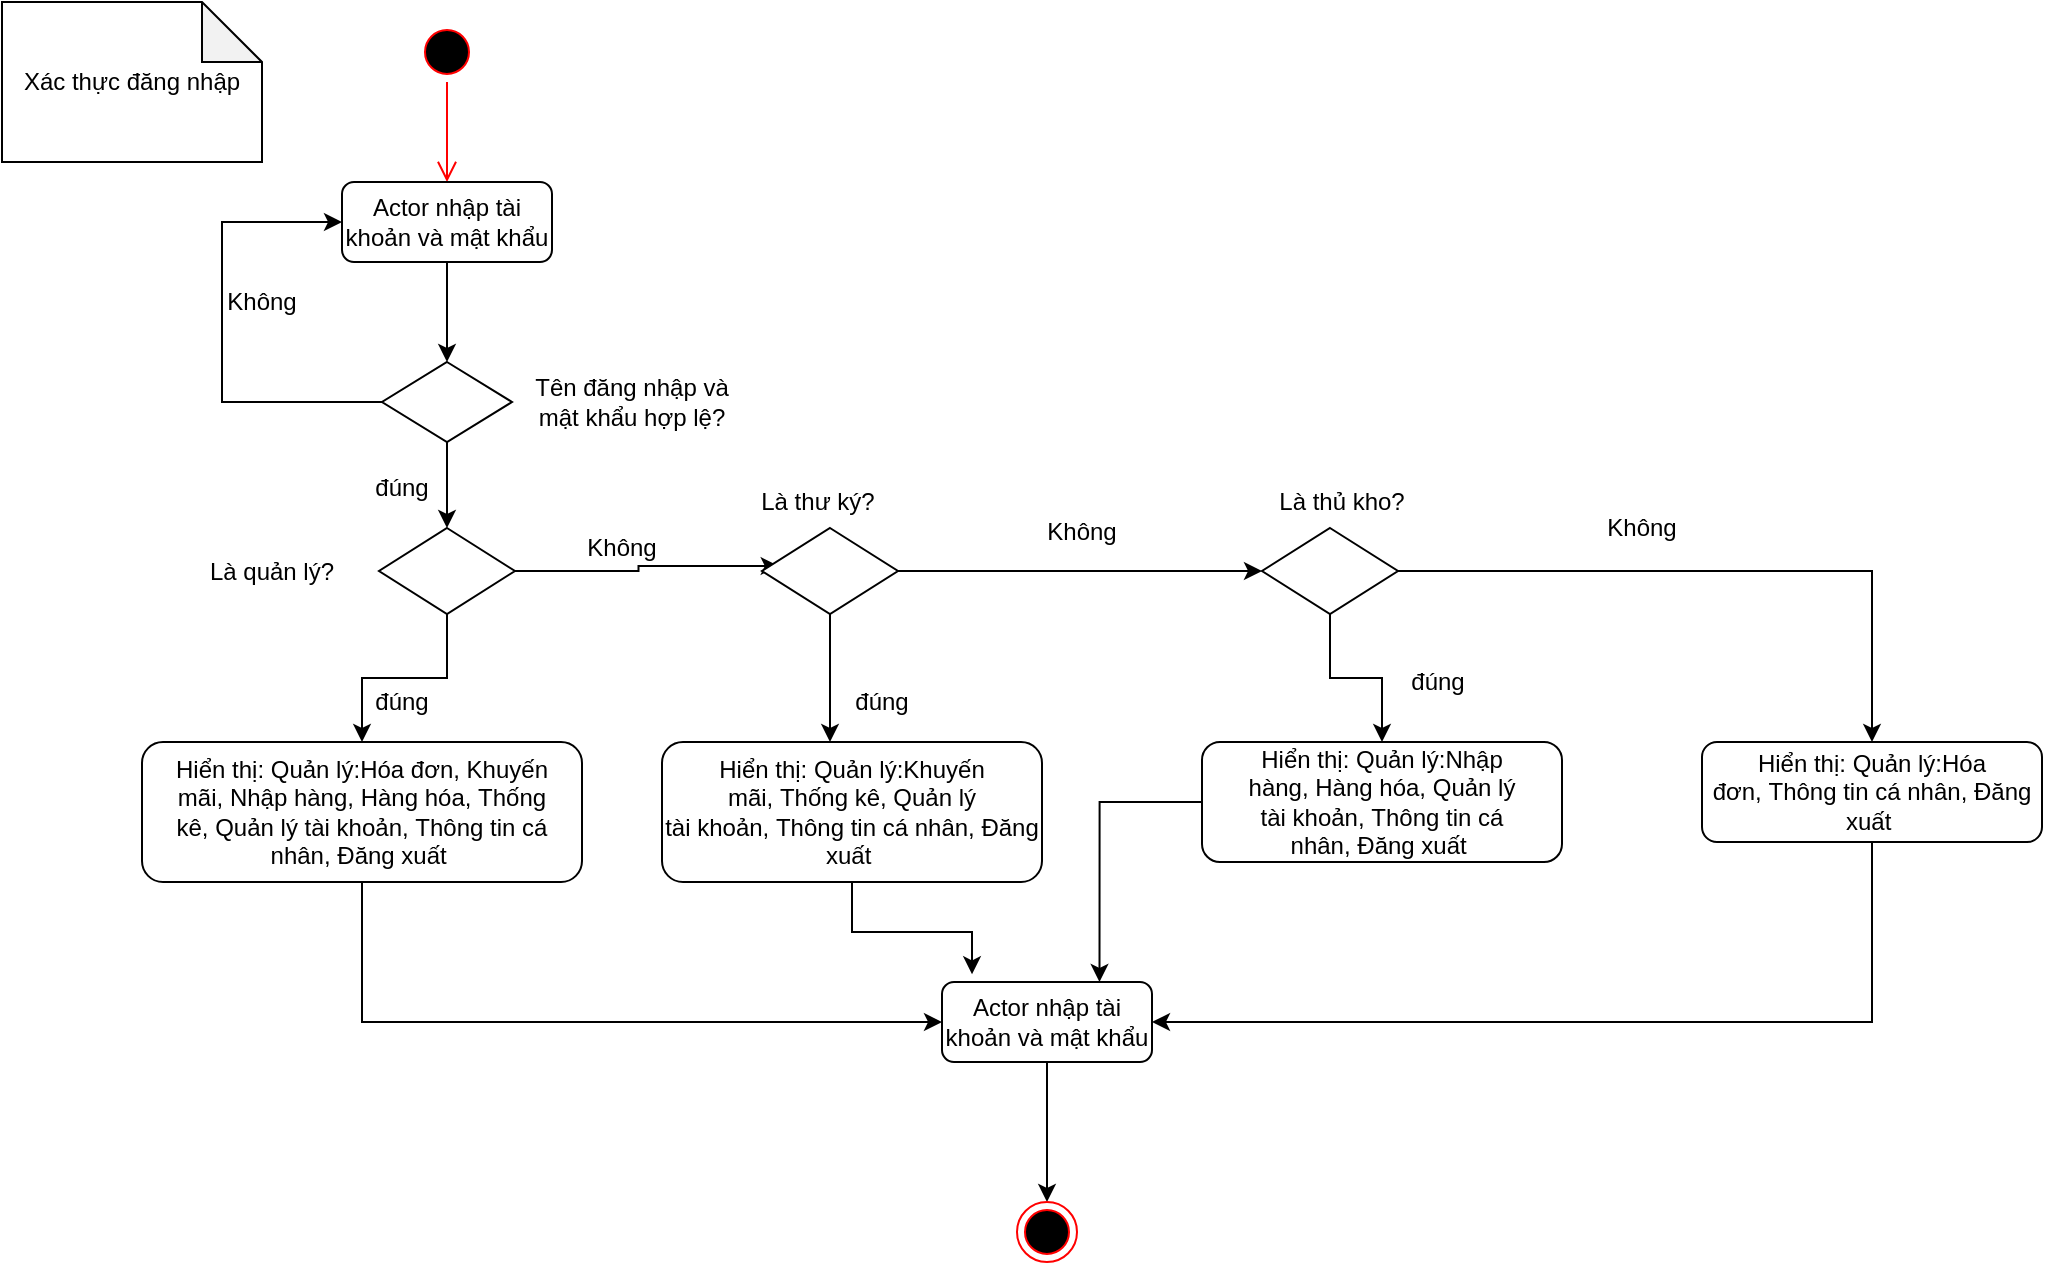 <mxfile version="13.9.9" type="device"><diagram name="Page-1" id="e7e014a7-5840-1c2e-5031-d8a46d1fe8dd"><mxGraphModel dx="868" dy="511" grid="1" gridSize="10" guides="1" tooltips="1" connect="1" arrows="1" fold="1" page="1" pageScale="1" pageWidth="1169" pageHeight="826" background="#ffffff" math="0" shadow="0"><root><mxCell id="0"/><mxCell id="1" parent="0"/><mxCell id="6" value="" style="edgeStyle=elbowEdgeStyle;elbow=horizontal;verticalAlign=bottom;endArrow=open;endSize=8;strokeColor=#FF0000;endFill=1;rounded=0" parent="1" source="5" target="oe2-ipfIPPVTRvUnXvWy-43" edge="1"><mxGeometry x="247.5" y="170" as="geometry"><mxPoint x="242.5" y="270" as="targetPoint"/></mxGeometry></mxCell><mxCell id="5" value="" style="ellipse;shape=startState;fillColor=#000000;strokeColor=#ff0000;" parent="1" vertex="1"><mxGeometry x="227.5" y="160" width="30" height="30" as="geometry"/></mxCell><mxCell id="oe2-ipfIPPVTRvUnXvWy-42" value="Xác thực đăng nhập" style="shape=note;whiteSpace=wrap;html=1;backgroundOutline=1;darkOpacity=0.05;rotation=0;" parent="1" vertex="1"><mxGeometry x="20" y="150" width="130" height="80" as="geometry"/></mxCell><mxCell id="oe2-ipfIPPVTRvUnXvWy-45" style="edgeStyle=orthogonalEdgeStyle;rounded=0;orthogonalLoop=1;jettySize=auto;html=1;entryX=0.5;entryY=0;entryDx=0;entryDy=0;" parent="1" source="oe2-ipfIPPVTRvUnXvWy-43" target="oe2-ipfIPPVTRvUnXvWy-44" edge="1"><mxGeometry relative="1" as="geometry"><Array as="points"><mxPoint x="243" y="310"/><mxPoint x="243" y="310"/></Array></mxGeometry></mxCell><mxCell id="oe2-ipfIPPVTRvUnXvWy-43" value="Actor nhập tài khoản và mật khẩu" style="rounded=1;whiteSpace=wrap;html=1;" parent="1" vertex="1"><mxGeometry x="190" y="240" width="105" height="40" as="geometry"/></mxCell><mxCell id="oe2-ipfIPPVTRvUnXvWy-55" style="edgeStyle=orthogonalEdgeStyle;rounded=0;orthogonalLoop=1;jettySize=auto;html=1;" parent="1" source="oe2-ipfIPPVTRvUnXvWy-44" target="oe2-ipfIPPVTRvUnXvWy-50" edge="1"><mxGeometry relative="1" as="geometry"/></mxCell><mxCell id="HQLdHoA25MK0iVLH24Sr-8" style="edgeStyle=orthogonalEdgeStyle;rounded=0;orthogonalLoop=1;jettySize=auto;html=1;entryX=0;entryY=0.5;entryDx=0;entryDy=0;" parent="1" source="oe2-ipfIPPVTRvUnXvWy-44" target="oe2-ipfIPPVTRvUnXvWy-43" edge="1"><mxGeometry relative="1" as="geometry"><Array as="points"><mxPoint x="130" y="350"/><mxPoint x="130" y="260"/></Array></mxGeometry></mxCell><mxCell id="oe2-ipfIPPVTRvUnXvWy-44" value="" style="rhombus;whiteSpace=wrap;html=1;" parent="1" vertex="1"><mxGeometry x="210" y="330" width="65" height="40" as="geometry"/></mxCell><mxCell id="oe2-ipfIPPVTRvUnXvWy-46" value="Tên đăng nhập và mật khẩu hợp lệ?" style="text;html=1;strokeColor=none;fillColor=none;align=center;verticalAlign=middle;whiteSpace=wrap;rounded=0;" parent="1" vertex="1"><mxGeometry x="275" y="340" width="120" height="20" as="geometry"/></mxCell><mxCell id="oe2-ipfIPPVTRvUnXvWy-49" value="Không" style="text;html=1;strokeColor=none;fillColor=none;align=center;verticalAlign=middle;whiteSpace=wrap;rounded=0;" parent="1" vertex="1"><mxGeometry x="130" y="290" width="40" height="20" as="geometry"/></mxCell><mxCell id="oe2-ipfIPPVTRvUnXvWy-66" style="edgeStyle=orthogonalEdgeStyle;rounded=0;orthogonalLoop=1;jettySize=auto;html=1;entryX=0.123;entryY=0.442;entryDx=0;entryDy=0;entryPerimeter=0;" parent="1" source="oe2-ipfIPPVTRvUnXvWy-50" target="oe2-ipfIPPVTRvUnXvWy-52" edge="1"><mxGeometry relative="1" as="geometry"/></mxCell><mxCell id="wLCCRyP6Crwt-nchs67R-8" style="edgeStyle=orthogonalEdgeStyle;rounded=0;orthogonalLoop=1;jettySize=auto;html=1;" parent="1" source="oe2-ipfIPPVTRvUnXvWy-50" target="oe2-ipfIPPVTRvUnXvWy-59" edge="1"><mxGeometry relative="1" as="geometry"/></mxCell><mxCell id="oe2-ipfIPPVTRvUnXvWy-50" value="" style="rhombus;whiteSpace=wrap;html=1;" parent="1" vertex="1"><mxGeometry x="208.5" y="413" width="68" height="43" as="geometry"/></mxCell><mxCell id="oe2-ipfIPPVTRvUnXvWy-69" style="edgeStyle=orthogonalEdgeStyle;rounded=0;orthogonalLoop=1;jettySize=auto;html=1;" parent="1" source="oe2-ipfIPPVTRvUnXvWy-51" target="oe2-ipfIPPVTRvUnXvWy-63" edge="1"><mxGeometry relative="1" as="geometry"/></mxCell><mxCell id="CJ6hXyIIBydXXPyBLLPP-18" style="edgeStyle=orthogonalEdgeStyle;rounded=0;orthogonalLoop=1;jettySize=auto;html=1;" edge="1" parent="1" source="oe2-ipfIPPVTRvUnXvWy-51" target="oe2-ipfIPPVTRvUnXvWy-62"><mxGeometry relative="1" as="geometry"/></mxCell><mxCell id="oe2-ipfIPPVTRvUnXvWy-51" value="" style="rhombus;whiteSpace=wrap;html=1;" parent="1" vertex="1"><mxGeometry x="650" y="413" width="68" height="43" as="geometry"/></mxCell><mxCell id="oe2-ipfIPPVTRvUnXvWy-83" style="edgeStyle=orthogonalEdgeStyle;rounded=0;orthogonalLoop=1;jettySize=auto;html=1;" parent="1" source="oe2-ipfIPPVTRvUnXvWy-52" target="oe2-ipfIPPVTRvUnXvWy-60" edge="1"><mxGeometry relative="1" as="geometry"><Array as="points"><mxPoint x="434" y="500"/><mxPoint x="434" y="500"/></Array></mxGeometry></mxCell><mxCell id="CJ6hXyIIBydXXPyBLLPP-17" style="edgeStyle=orthogonalEdgeStyle;rounded=0;orthogonalLoop=1;jettySize=auto;html=1;" edge="1" parent="1" source="oe2-ipfIPPVTRvUnXvWy-52" target="oe2-ipfIPPVTRvUnXvWy-51"><mxGeometry relative="1" as="geometry"/></mxCell><mxCell id="oe2-ipfIPPVTRvUnXvWy-52" value="" style="rhombus;whiteSpace=wrap;html=1;" parent="1" vertex="1"><mxGeometry x="400" y="413" width="68" height="43" as="geometry"/></mxCell><mxCell id="oe2-ipfIPPVTRvUnXvWy-56" value="Là quản lý?" style="text;html=1;strokeColor=none;fillColor=none;align=center;verticalAlign=middle;whiteSpace=wrap;rounded=0;" parent="1" vertex="1"><mxGeometry x="100" y="424.5" width="110" height="20" as="geometry"/></mxCell><mxCell id="oe2-ipfIPPVTRvUnXvWy-57" value="Là thư ký?" style="text;html=1;strokeColor=none;fillColor=none;align=center;verticalAlign=middle;whiteSpace=wrap;rounded=0;" parent="1" vertex="1"><mxGeometry x="388" y="390" width="80" height="20" as="geometry"/></mxCell><mxCell id="oe2-ipfIPPVTRvUnXvWy-58" value="Là thủ kho?" style="text;html=1;strokeColor=none;fillColor=none;align=center;verticalAlign=middle;whiteSpace=wrap;rounded=0;" parent="1" vertex="1"><mxGeometry x="640" y="390" width="100" height="20" as="geometry"/></mxCell><mxCell id="oe2-ipfIPPVTRvUnXvWy-71" style="edgeStyle=orthogonalEdgeStyle;rounded=0;orthogonalLoop=1;jettySize=auto;html=1;entryX=0;entryY=0.5;entryDx=0;entryDy=0;" parent="1" source="oe2-ipfIPPVTRvUnXvWy-59" target="oe2-ipfIPPVTRvUnXvWy-70" edge="1"><mxGeometry relative="1" as="geometry"><Array as="points"><mxPoint x="200" y="660"/></Array></mxGeometry></mxCell><mxCell id="oe2-ipfIPPVTRvUnXvWy-59" value="Hiển thị:&amp;nbsp;&lt;span&gt;Quản lý:&lt;/span&gt;&lt;span&gt;Hóa đơn,&amp;nbsp;&lt;/span&gt;&lt;span&gt;Khuyến mãi,&amp;nbsp;&lt;/span&gt;&lt;span&gt;Nhập hàng,&amp;nbsp;&lt;/span&gt;&lt;span&gt;Hàng hóa,&amp;nbsp;&lt;/span&gt;&lt;span&gt;Thống kê,&amp;nbsp;&lt;/span&gt;&lt;span lang=&quot;EN-US&quot;&gt;Quản lý tài&amp;nbsp;&lt;span lang=&quot;EN-US&quot;&gt;khoản,&lt;/span&gt;&lt;span lang=&quot;EN-US&quot;&gt;&lt;span lang=&quot;EN-US&quot;&gt;&amp;nbsp;&lt;/span&gt;&lt;span lang=&quot;EN-US&quot;&gt;Thông tin&amp;nbsp;&lt;span lang=&quot;EN-US&quot;&gt;cá nhân,&amp;nbsp;&lt;/span&gt;&lt;span&gt;Đăng xuất&amp;nbsp;&lt;/span&gt;&lt;br&gt;&lt;/span&gt;&lt;/span&gt;&lt;/span&gt;" style="rounded=1;whiteSpace=wrap;html=1;" parent="1" vertex="1"><mxGeometry x="90" y="520" width="220" height="70" as="geometry"/></mxCell><mxCell id="oe2-ipfIPPVTRvUnXvWy-72" style="edgeStyle=orthogonalEdgeStyle;rounded=0;orthogonalLoop=1;jettySize=auto;html=1;entryX=0.143;entryY=-0.096;entryDx=0;entryDy=0;entryPerimeter=0;" parent="1" source="oe2-ipfIPPVTRvUnXvWy-60" target="oe2-ipfIPPVTRvUnXvWy-70" edge="1"><mxGeometry relative="1" as="geometry"/></mxCell><mxCell id="oe2-ipfIPPVTRvUnXvWy-60" value="Hiển thị:&amp;nbsp;&lt;span&gt;Quản lý:&lt;/span&gt;&lt;span&gt;Khuyến mãi&lt;/span&gt;&lt;span&gt;,&amp;nbsp;&lt;/span&gt;&lt;span&gt;Thống kê,&amp;nbsp;&lt;/span&gt;&lt;span lang=&quot;EN-US&quot;&gt;Quản lý tài&amp;nbsp;&lt;span lang=&quot;EN-US&quot;&gt;khoản&lt;/span&gt;&lt;span lang=&quot;EN-US&quot;&gt;&lt;span lang=&quot;EN-US&quot;&gt;,&amp;nbsp;&lt;/span&gt;&lt;span lang=&quot;EN-US&quot;&gt;Thông tin&amp;nbsp;&lt;span lang=&quot;EN-US&quot;&gt;cá nhân,&amp;nbsp;&lt;/span&gt;&lt;span&gt;Đăng xuất&amp;nbsp;&lt;/span&gt;&lt;br&gt;&lt;/span&gt;&lt;/span&gt;&lt;/span&gt;" style="rounded=1;whiteSpace=wrap;html=1;" parent="1" vertex="1"><mxGeometry x="350" y="520" width="190" height="70" as="geometry"/></mxCell><mxCell id="oe2-ipfIPPVTRvUnXvWy-76" style="edgeStyle=orthogonalEdgeStyle;rounded=0;orthogonalLoop=1;jettySize=auto;html=1;entryX=0.75;entryY=0;entryDx=0;entryDy=0;" parent="1" source="oe2-ipfIPPVTRvUnXvWy-62" target="oe2-ipfIPPVTRvUnXvWy-70" edge="1"><mxGeometry relative="1" as="geometry"/></mxCell><mxCell id="oe2-ipfIPPVTRvUnXvWy-62" value="Hiển thị:&amp;nbsp;&lt;span&gt;Quản lý:&lt;/span&gt;&lt;span&gt;Nhập hàng,&amp;nbsp;&lt;/span&gt;&lt;span&gt;Hàng hóa,&amp;nbsp;&lt;/span&gt;&lt;span lang=&quot;EN-US&quot;&gt;Quản lý tài&amp;nbsp;&lt;span lang=&quot;EN-US&quot;&gt;khoản&lt;/span&gt;&lt;span lang=&quot;EN-US&quot;&gt;&lt;span lang=&quot;EN-US&quot;&gt;,&amp;nbsp;&lt;/span&gt;&lt;span lang=&quot;EN-US&quot;&gt;Thông tin&amp;nbsp;&lt;span lang=&quot;EN-US&quot;&gt;cá nhân,&amp;nbsp;&lt;/span&gt;&lt;span&gt;Đăng xuất&amp;nbsp;&lt;/span&gt;&lt;br&gt;&lt;/span&gt;&lt;/span&gt;&lt;/span&gt;" style="rounded=1;whiteSpace=wrap;html=1;" parent="1" vertex="1"><mxGeometry x="620" y="520" width="180" height="60" as="geometry"/></mxCell><mxCell id="oe2-ipfIPPVTRvUnXvWy-74" style="edgeStyle=orthogonalEdgeStyle;rounded=0;orthogonalLoop=1;jettySize=auto;html=1;" parent="1" source="oe2-ipfIPPVTRvUnXvWy-63" target="oe2-ipfIPPVTRvUnXvWy-70" edge="1"><mxGeometry relative="1" as="geometry"><Array as="points"><mxPoint x="955" y="660"/></Array></mxGeometry></mxCell><mxCell id="oe2-ipfIPPVTRvUnXvWy-63" value="Hiển thị:&amp;nbsp;&lt;span&gt;Quản lý:&lt;/span&gt;&lt;span&gt;Hóa đơn,&lt;/span&gt;&lt;span lang=&quot;EN-US&quot;&gt;&lt;span lang=&quot;EN-US&quot;&gt;&lt;span lang=&quot;EN-US&quot;&gt;&amp;nbsp;&lt;/span&gt;&lt;span lang=&quot;EN-US&quot;&gt;Thông tin&amp;nbsp;&lt;span lang=&quot;EN-US&quot;&gt;cá nhân,&amp;nbsp;&lt;/span&gt;&lt;span&gt;Đăng xuất&amp;nbsp;&lt;/span&gt;&lt;br&gt;&lt;/span&gt;&lt;/span&gt;&lt;/span&gt;" style="rounded=1;whiteSpace=wrap;html=1;" parent="1" vertex="1"><mxGeometry x="870" y="520" width="170" height="50" as="geometry"/></mxCell><mxCell id="oe2-ipfIPPVTRvUnXvWy-102" style="edgeStyle=orthogonalEdgeStyle;rounded=0;orthogonalLoop=1;jettySize=auto;html=1;" parent="1" source="oe2-ipfIPPVTRvUnXvWy-70" target="oe2-ipfIPPVTRvUnXvWy-100" edge="1"><mxGeometry relative="1" as="geometry"/></mxCell><mxCell id="oe2-ipfIPPVTRvUnXvWy-70" value="Actor nhập tài khoản và mật khẩu" style="rounded=1;whiteSpace=wrap;html=1;" parent="1" vertex="1"><mxGeometry x="490" y="640" width="105" height="40" as="geometry"/></mxCell><mxCell id="oe2-ipfIPPVTRvUnXvWy-78" value="Không" style="text;html=1;strokeColor=none;fillColor=none;align=center;verticalAlign=middle;whiteSpace=wrap;rounded=0;" parent="1" vertex="1"><mxGeometry x="310" y="413" width="40" height="20" as="geometry"/></mxCell><mxCell id="oe2-ipfIPPVTRvUnXvWy-79" value="Không" style="text;html=1;strokeColor=none;fillColor=none;align=center;verticalAlign=middle;whiteSpace=wrap;rounded=0;" parent="1" vertex="1"><mxGeometry x="540" y="404.5" width="40" height="20" as="geometry"/></mxCell><mxCell id="oe2-ipfIPPVTRvUnXvWy-80" value="Không" style="text;html=1;strokeColor=none;fillColor=none;align=center;verticalAlign=middle;whiteSpace=wrap;rounded=0;" parent="1" vertex="1"><mxGeometry x="820" y="403" width="40" height="20" as="geometry"/></mxCell><mxCell id="oe2-ipfIPPVTRvUnXvWy-81" value="đúng" style="text;html=1;strokeColor=none;fillColor=none;align=center;verticalAlign=middle;whiteSpace=wrap;rounded=0;" parent="1" vertex="1"><mxGeometry x="200" y="383" width="40" height="20" as="geometry"/></mxCell><mxCell id="oe2-ipfIPPVTRvUnXvWy-82" value="đúng" style="text;html=1;strokeColor=none;fillColor=none;align=center;verticalAlign=middle;whiteSpace=wrap;rounded=0;" parent="1" vertex="1"><mxGeometry x="200" y="490" width="40" height="20" as="geometry"/></mxCell><mxCell id="oe2-ipfIPPVTRvUnXvWy-84" value="đúng" style="text;html=1;strokeColor=none;fillColor=none;align=center;verticalAlign=middle;whiteSpace=wrap;rounded=0;" parent="1" vertex="1"><mxGeometry x="440" y="490" width="40" height="20" as="geometry"/></mxCell><mxCell id="oe2-ipfIPPVTRvUnXvWy-85" value="đúng" style="text;html=1;strokeColor=none;fillColor=none;align=center;verticalAlign=middle;whiteSpace=wrap;rounded=0;" parent="1" vertex="1"><mxGeometry x="718" y="480" width="40" height="20" as="geometry"/></mxCell><mxCell id="oe2-ipfIPPVTRvUnXvWy-100" value="" style="ellipse;html=1;shape=endState;fillColor=#000000;strokeColor=#ff0000;" parent="1" vertex="1"><mxGeometry x="527.5" y="750" width="30" height="30" as="geometry"/></mxCell></root></mxGraphModel></diagram></mxfile>